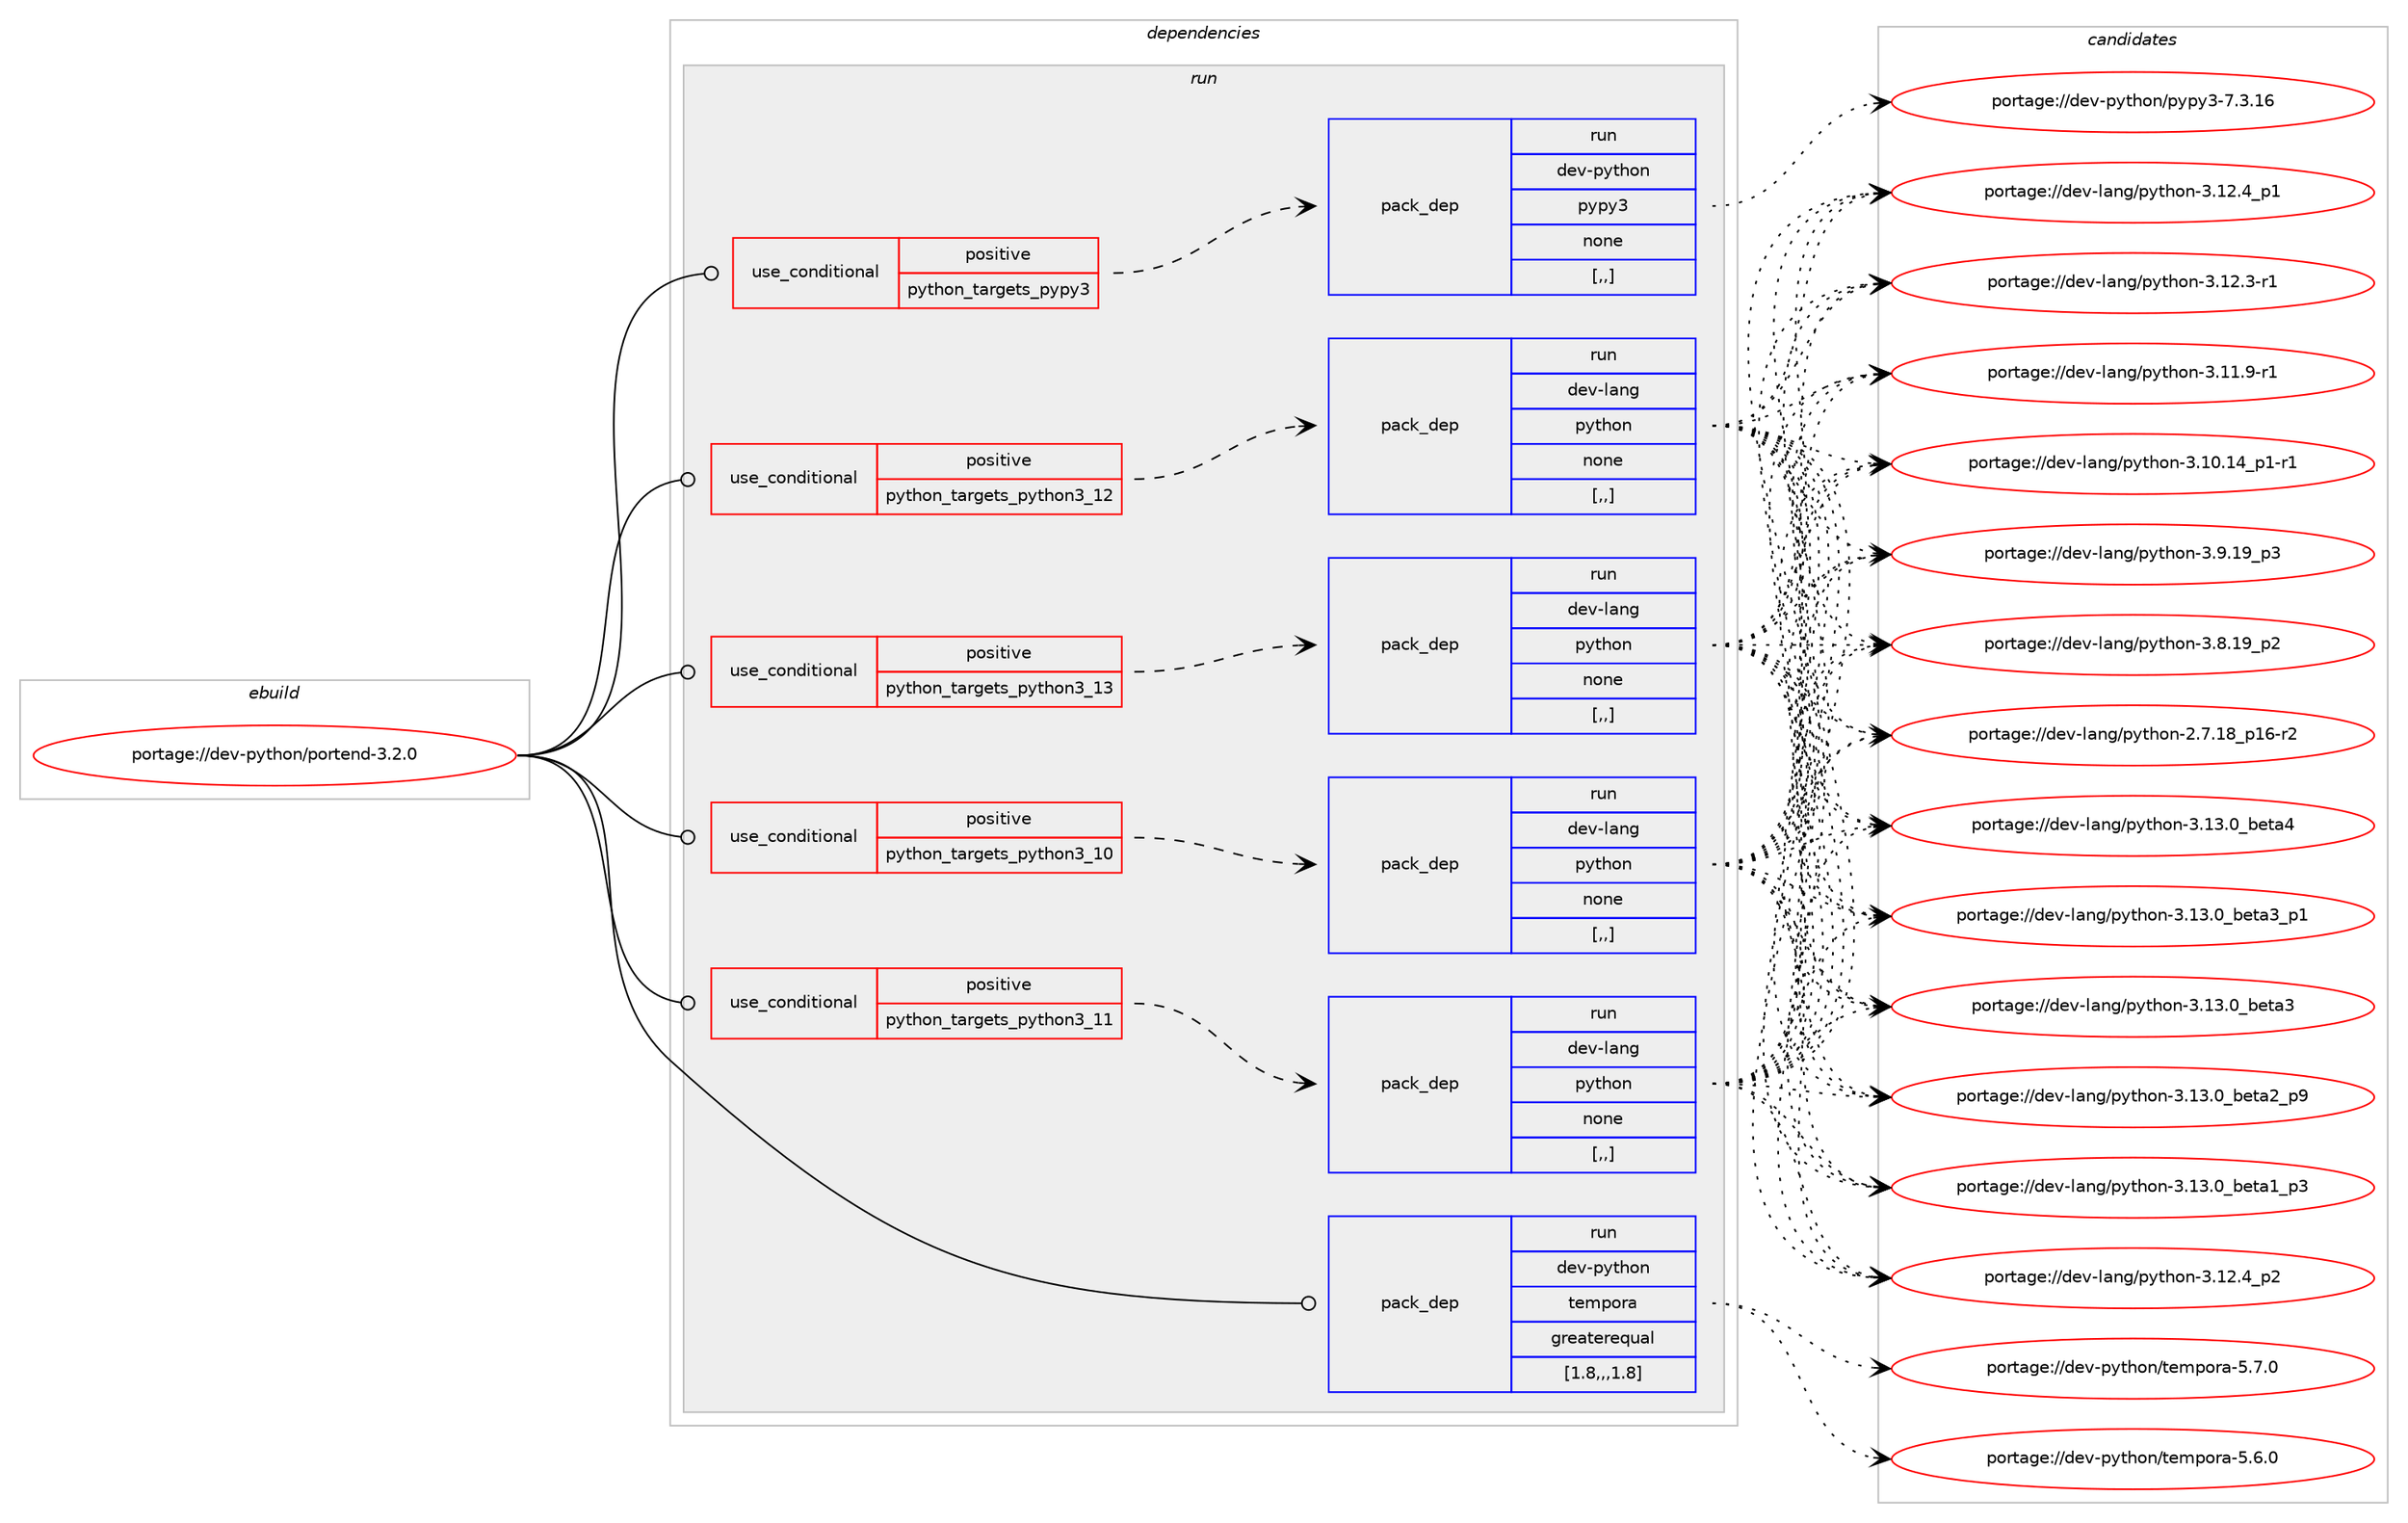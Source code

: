 digraph prolog {

# *************
# Graph options
# *************

newrank=true;
concentrate=true;
compound=true;
graph [rankdir=LR,fontname=Helvetica,fontsize=10,ranksep=1.5];#, ranksep=2.5, nodesep=0.2];
edge  [arrowhead=vee];
node  [fontname=Helvetica,fontsize=10];

# **********
# The ebuild
# **********

subgraph cluster_leftcol {
color=gray;
label=<<i>ebuild</i>>;
id [label="portage://dev-python/portend-3.2.0", color=red, width=4, href="../dev-python/portend-3.2.0.svg"];
}

# ****************
# The dependencies
# ****************

subgraph cluster_midcol {
color=gray;
label=<<i>dependencies</i>>;
subgraph cluster_compile {
fillcolor="#eeeeee";
style=filled;
label=<<i>compile</i>>;
}
subgraph cluster_compileandrun {
fillcolor="#eeeeee";
style=filled;
label=<<i>compile and run</i>>;
}
subgraph cluster_run {
fillcolor="#eeeeee";
style=filled;
label=<<i>run</i>>;
subgraph cond36308 {
dependency155302 [label=<<TABLE BORDER="0" CELLBORDER="1" CELLSPACING="0" CELLPADDING="4"><TR><TD ROWSPAN="3" CELLPADDING="10">use_conditional</TD></TR><TR><TD>positive</TD></TR><TR><TD>python_targets_pypy3</TD></TR></TABLE>>, shape=none, color=red];
subgraph pack117743 {
dependency155303 [label=<<TABLE BORDER="0" CELLBORDER="1" CELLSPACING="0" CELLPADDING="4" WIDTH="220"><TR><TD ROWSPAN="6" CELLPADDING="30">pack_dep</TD></TR><TR><TD WIDTH="110">run</TD></TR><TR><TD>dev-python</TD></TR><TR><TD>pypy3</TD></TR><TR><TD>none</TD></TR><TR><TD>[,,]</TD></TR></TABLE>>, shape=none, color=blue];
}
dependency155302:e -> dependency155303:w [weight=20,style="dashed",arrowhead="vee"];
}
id:e -> dependency155302:w [weight=20,style="solid",arrowhead="odot"];
subgraph cond36309 {
dependency155304 [label=<<TABLE BORDER="0" CELLBORDER="1" CELLSPACING="0" CELLPADDING="4"><TR><TD ROWSPAN="3" CELLPADDING="10">use_conditional</TD></TR><TR><TD>positive</TD></TR><TR><TD>python_targets_python3_10</TD></TR></TABLE>>, shape=none, color=red];
subgraph pack117744 {
dependency155305 [label=<<TABLE BORDER="0" CELLBORDER="1" CELLSPACING="0" CELLPADDING="4" WIDTH="220"><TR><TD ROWSPAN="6" CELLPADDING="30">pack_dep</TD></TR><TR><TD WIDTH="110">run</TD></TR><TR><TD>dev-lang</TD></TR><TR><TD>python</TD></TR><TR><TD>none</TD></TR><TR><TD>[,,]</TD></TR></TABLE>>, shape=none, color=blue];
}
dependency155304:e -> dependency155305:w [weight=20,style="dashed",arrowhead="vee"];
}
id:e -> dependency155304:w [weight=20,style="solid",arrowhead="odot"];
subgraph cond36310 {
dependency155306 [label=<<TABLE BORDER="0" CELLBORDER="1" CELLSPACING="0" CELLPADDING="4"><TR><TD ROWSPAN="3" CELLPADDING="10">use_conditional</TD></TR><TR><TD>positive</TD></TR><TR><TD>python_targets_python3_11</TD></TR></TABLE>>, shape=none, color=red];
subgraph pack117745 {
dependency155307 [label=<<TABLE BORDER="0" CELLBORDER="1" CELLSPACING="0" CELLPADDING="4" WIDTH="220"><TR><TD ROWSPAN="6" CELLPADDING="30">pack_dep</TD></TR><TR><TD WIDTH="110">run</TD></TR><TR><TD>dev-lang</TD></TR><TR><TD>python</TD></TR><TR><TD>none</TD></TR><TR><TD>[,,]</TD></TR></TABLE>>, shape=none, color=blue];
}
dependency155306:e -> dependency155307:w [weight=20,style="dashed",arrowhead="vee"];
}
id:e -> dependency155306:w [weight=20,style="solid",arrowhead="odot"];
subgraph cond36311 {
dependency155308 [label=<<TABLE BORDER="0" CELLBORDER="1" CELLSPACING="0" CELLPADDING="4"><TR><TD ROWSPAN="3" CELLPADDING="10">use_conditional</TD></TR><TR><TD>positive</TD></TR><TR><TD>python_targets_python3_12</TD></TR></TABLE>>, shape=none, color=red];
subgraph pack117746 {
dependency155309 [label=<<TABLE BORDER="0" CELLBORDER="1" CELLSPACING="0" CELLPADDING="4" WIDTH="220"><TR><TD ROWSPAN="6" CELLPADDING="30">pack_dep</TD></TR><TR><TD WIDTH="110">run</TD></TR><TR><TD>dev-lang</TD></TR><TR><TD>python</TD></TR><TR><TD>none</TD></TR><TR><TD>[,,]</TD></TR></TABLE>>, shape=none, color=blue];
}
dependency155308:e -> dependency155309:w [weight=20,style="dashed",arrowhead="vee"];
}
id:e -> dependency155308:w [weight=20,style="solid",arrowhead="odot"];
subgraph cond36312 {
dependency155310 [label=<<TABLE BORDER="0" CELLBORDER="1" CELLSPACING="0" CELLPADDING="4"><TR><TD ROWSPAN="3" CELLPADDING="10">use_conditional</TD></TR><TR><TD>positive</TD></TR><TR><TD>python_targets_python3_13</TD></TR></TABLE>>, shape=none, color=red];
subgraph pack117747 {
dependency155311 [label=<<TABLE BORDER="0" CELLBORDER="1" CELLSPACING="0" CELLPADDING="4" WIDTH="220"><TR><TD ROWSPAN="6" CELLPADDING="30">pack_dep</TD></TR><TR><TD WIDTH="110">run</TD></TR><TR><TD>dev-lang</TD></TR><TR><TD>python</TD></TR><TR><TD>none</TD></TR><TR><TD>[,,]</TD></TR></TABLE>>, shape=none, color=blue];
}
dependency155310:e -> dependency155311:w [weight=20,style="dashed",arrowhead="vee"];
}
id:e -> dependency155310:w [weight=20,style="solid",arrowhead="odot"];
subgraph pack117748 {
dependency155312 [label=<<TABLE BORDER="0" CELLBORDER="1" CELLSPACING="0" CELLPADDING="4" WIDTH="220"><TR><TD ROWSPAN="6" CELLPADDING="30">pack_dep</TD></TR><TR><TD WIDTH="110">run</TD></TR><TR><TD>dev-python</TD></TR><TR><TD>tempora</TD></TR><TR><TD>greaterequal</TD></TR><TR><TD>[1.8,,,1.8]</TD></TR></TABLE>>, shape=none, color=blue];
}
id:e -> dependency155312:w [weight=20,style="solid",arrowhead="odot"];
}
}

# **************
# The candidates
# **************

subgraph cluster_choices {
rank=same;
color=gray;
label=<<i>candidates</i>>;

subgraph choice117743 {
color=black;
nodesep=1;
choice10010111845112121116104111110471121211121215145554651464954 [label="portage://dev-python/pypy3-7.3.16", color=red, width=4,href="../dev-python/pypy3-7.3.16.svg"];
dependency155303:e -> choice10010111845112121116104111110471121211121215145554651464954:w [style=dotted,weight="100"];
}
subgraph choice117744 {
color=black;
nodesep=1;
choice1001011184510897110103471121211161041111104551464951464895981011169752 [label="portage://dev-lang/python-3.13.0_beta4", color=red, width=4,href="../dev-lang/python-3.13.0_beta4.svg"];
choice10010111845108971101034711212111610411111045514649514648959810111697519511249 [label="portage://dev-lang/python-3.13.0_beta3_p1", color=red, width=4,href="../dev-lang/python-3.13.0_beta3_p1.svg"];
choice1001011184510897110103471121211161041111104551464951464895981011169751 [label="portage://dev-lang/python-3.13.0_beta3", color=red, width=4,href="../dev-lang/python-3.13.0_beta3.svg"];
choice10010111845108971101034711212111610411111045514649514648959810111697509511257 [label="portage://dev-lang/python-3.13.0_beta2_p9", color=red, width=4,href="../dev-lang/python-3.13.0_beta2_p9.svg"];
choice10010111845108971101034711212111610411111045514649514648959810111697499511251 [label="portage://dev-lang/python-3.13.0_beta1_p3", color=red, width=4,href="../dev-lang/python-3.13.0_beta1_p3.svg"];
choice100101118451089711010347112121116104111110455146495046529511250 [label="portage://dev-lang/python-3.12.4_p2", color=red, width=4,href="../dev-lang/python-3.12.4_p2.svg"];
choice100101118451089711010347112121116104111110455146495046529511249 [label="portage://dev-lang/python-3.12.4_p1", color=red, width=4,href="../dev-lang/python-3.12.4_p1.svg"];
choice100101118451089711010347112121116104111110455146495046514511449 [label="portage://dev-lang/python-3.12.3-r1", color=red, width=4,href="../dev-lang/python-3.12.3-r1.svg"];
choice100101118451089711010347112121116104111110455146494946574511449 [label="portage://dev-lang/python-3.11.9-r1", color=red, width=4,href="../dev-lang/python-3.11.9-r1.svg"];
choice100101118451089711010347112121116104111110455146494846495295112494511449 [label="portage://dev-lang/python-3.10.14_p1-r1", color=red, width=4,href="../dev-lang/python-3.10.14_p1-r1.svg"];
choice100101118451089711010347112121116104111110455146574649579511251 [label="portage://dev-lang/python-3.9.19_p3", color=red, width=4,href="../dev-lang/python-3.9.19_p3.svg"];
choice100101118451089711010347112121116104111110455146564649579511250 [label="portage://dev-lang/python-3.8.19_p2", color=red, width=4,href="../dev-lang/python-3.8.19_p2.svg"];
choice100101118451089711010347112121116104111110455046554649569511249544511450 [label="portage://dev-lang/python-2.7.18_p16-r2", color=red, width=4,href="../dev-lang/python-2.7.18_p16-r2.svg"];
dependency155305:e -> choice1001011184510897110103471121211161041111104551464951464895981011169752:w [style=dotted,weight="100"];
dependency155305:e -> choice10010111845108971101034711212111610411111045514649514648959810111697519511249:w [style=dotted,weight="100"];
dependency155305:e -> choice1001011184510897110103471121211161041111104551464951464895981011169751:w [style=dotted,weight="100"];
dependency155305:e -> choice10010111845108971101034711212111610411111045514649514648959810111697509511257:w [style=dotted,weight="100"];
dependency155305:e -> choice10010111845108971101034711212111610411111045514649514648959810111697499511251:w [style=dotted,weight="100"];
dependency155305:e -> choice100101118451089711010347112121116104111110455146495046529511250:w [style=dotted,weight="100"];
dependency155305:e -> choice100101118451089711010347112121116104111110455146495046529511249:w [style=dotted,weight="100"];
dependency155305:e -> choice100101118451089711010347112121116104111110455146495046514511449:w [style=dotted,weight="100"];
dependency155305:e -> choice100101118451089711010347112121116104111110455146494946574511449:w [style=dotted,weight="100"];
dependency155305:e -> choice100101118451089711010347112121116104111110455146494846495295112494511449:w [style=dotted,weight="100"];
dependency155305:e -> choice100101118451089711010347112121116104111110455146574649579511251:w [style=dotted,weight="100"];
dependency155305:e -> choice100101118451089711010347112121116104111110455146564649579511250:w [style=dotted,weight="100"];
dependency155305:e -> choice100101118451089711010347112121116104111110455046554649569511249544511450:w [style=dotted,weight="100"];
}
subgraph choice117745 {
color=black;
nodesep=1;
choice1001011184510897110103471121211161041111104551464951464895981011169752 [label="portage://dev-lang/python-3.13.0_beta4", color=red, width=4,href="../dev-lang/python-3.13.0_beta4.svg"];
choice10010111845108971101034711212111610411111045514649514648959810111697519511249 [label="portage://dev-lang/python-3.13.0_beta3_p1", color=red, width=4,href="../dev-lang/python-3.13.0_beta3_p1.svg"];
choice1001011184510897110103471121211161041111104551464951464895981011169751 [label="portage://dev-lang/python-3.13.0_beta3", color=red, width=4,href="../dev-lang/python-3.13.0_beta3.svg"];
choice10010111845108971101034711212111610411111045514649514648959810111697509511257 [label="portage://dev-lang/python-3.13.0_beta2_p9", color=red, width=4,href="../dev-lang/python-3.13.0_beta2_p9.svg"];
choice10010111845108971101034711212111610411111045514649514648959810111697499511251 [label="portage://dev-lang/python-3.13.0_beta1_p3", color=red, width=4,href="../dev-lang/python-3.13.0_beta1_p3.svg"];
choice100101118451089711010347112121116104111110455146495046529511250 [label="portage://dev-lang/python-3.12.4_p2", color=red, width=4,href="../dev-lang/python-3.12.4_p2.svg"];
choice100101118451089711010347112121116104111110455146495046529511249 [label="portage://dev-lang/python-3.12.4_p1", color=red, width=4,href="../dev-lang/python-3.12.4_p1.svg"];
choice100101118451089711010347112121116104111110455146495046514511449 [label="portage://dev-lang/python-3.12.3-r1", color=red, width=4,href="../dev-lang/python-3.12.3-r1.svg"];
choice100101118451089711010347112121116104111110455146494946574511449 [label="portage://dev-lang/python-3.11.9-r1", color=red, width=4,href="../dev-lang/python-3.11.9-r1.svg"];
choice100101118451089711010347112121116104111110455146494846495295112494511449 [label="portage://dev-lang/python-3.10.14_p1-r1", color=red, width=4,href="../dev-lang/python-3.10.14_p1-r1.svg"];
choice100101118451089711010347112121116104111110455146574649579511251 [label="portage://dev-lang/python-3.9.19_p3", color=red, width=4,href="../dev-lang/python-3.9.19_p3.svg"];
choice100101118451089711010347112121116104111110455146564649579511250 [label="portage://dev-lang/python-3.8.19_p2", color=red, width=4,href="../dev-lang/python-3.8.19_p2.svg"];
choice100101118451089711010347112121116104111110455046554649569511249544511450 [label="portage://dev-lang/python-2.7.18_p16-r2", color=red, width=4,href="../dev-lang/python-2.7.18_p16-r2.svg"];
dependency155307:e -> choice1001011184510897110103471121211161041111104551464951464895981011169752:w [style=dotted,weight="100"];
dependency155307:e -> choice10010111845108971101034711212111610411111045514649514648959810111697519511249:w [style=dotted,weight="100"];
dependency155307:e -> choice1001011184510897110103471121211161041111104551464951464895981011169751:w [style=dotted,weight="100"];
dependency155307:e -> choice10010111845108971101034711212111610411111045514649514648959810111697509511257:w [style=dotted,weight="100"];
dependency155307:e -> choice10010111845108971101034711212111610411111045514649514648959810111697499511251:w [style=dotted,weight="100"];
dependency155307:e -> choice100101118451089711010347112121116104111110455146495046529511250:w [style=dotted,weight="100"];
dependency155307:e -> choice100101118451089711010347112121116104111110455146495046529511249:w [style=dotted,weight="100"];
dependency155307:e -> choice100101118451089711010347112121116104111110455146495046514511449:w [style=dotted,weight="100"];
dependency155307:e -> choice100101118451089711010347112121116104111110455146494946574511449:w [style=dotted,weight="100"];
dependency155307:e -> choice100101118451089711010347112121116104111110455146494846495295112494511449:w [style=dotted,weight="100"];
dependency155307:e -> choice100101118451089711010347112121116104111110455146574649579511251:w [style=dotted,weight="100"];
dependency155307:e -> choice100101118451089711010347112121116104111110455146564649579511250:w [style=dotted,weight="100"];
dependency155307:e -> choice100101118451089711010347112121116104111110455046554649569511249544511450:w [style=dotted,weight="100"];
}
subgraph choice117746 {
color=black;
nodesep=1;
choice1001011184510897110103471121211161041111104551464951464895981011169752 [label="portage://dev-lang/python-3.13.0_beta4", color=red, width=4,href="../dev-lang/python-3.13.0_beta4.svg"];
choice10010111845108971101034711212111610411111045514649514648959810111697519511249 [label="portage://dev-lang/python-3.13.0_beta3_p1", color=red, width=4,href="../dev-lang/python-3.13.0_beta3_p1.svg"];
choice1001011184510897110103471121211161041111104551464951464895981011169751 [label="portage://dev-lang/python-3.13.0_beta3", color=red, width=4,href="../dev-lang/python-3.13.0_beta3.svg"];
choice10010111845108971101034711212111610411111045514649514648959810111697509511257 [label="portage://dev-lang/python-3.13.0_beta2_p9", color=red, width=4,href="../dev-lang/python-3.13.0_beta2_p9.svg"];
choice10010111845108971101034711212111610411111045514649514648959810111697499511251 [label="portage://dev-lang/python-3.13.0_beta1_p3", color=red, width=4,href="../dev-lang/python-3.13.0_beta1_p3.svg"];
choice100101118451089711010347112121116104111110455146495046529511250 [label="portage://dev-lang/python-3.12.4_p2", color=red, width=4,href="../dev-lang/python-3.12.4_p2.svg"];
choice100101118451089711010347112121116104111110455146495046529511249 [label="portage://dev-lang/python-3.12.4_p1", color=red, width=4,href="../dev-lang/python-3.12.4_p1.svg"];
choice100101118451089711010347112121116104111110455146495046514511449 [label="portage://dev-lang/python-3.12.3-r1", color=red, width=4,href="../dev-lang/python-3.12.3-r1.svg"];
choice100101118451089711010347112121116104111110455146494946574511449 [label="portage://dev-lang/python-3.11.9-r1", color=red, width=4,href="../dev-lang/python-3.11.9-r1.svg"];
choice100101118451089711010347112121116104111110455146494846495295112494511449 [label="portage://dev-lang/python-3.10.14_p1-r1", color=red, width=4,href="../dev-lang/python-3.10.14_p1-r1.svg"];
choice100101118451089711010347112121116104111110455146574649579511251 [label="portage://dev-lang/python-3.9.19_p3", color=red, width=4,href="../dev-lang/python-3.9.19_p3.svg"];
choice100101118451089711010347112121116104111110455146564649579511250 [label="portage://dev-lang/python-3.8.19_p2", color=red, width=4,href="../dev-lang/python-3.8.19_p2.svg"];
choice100101118451089711010347112121116104111110455046554649569511249544511450 [label="portage://dev-lang/python-2.7.18_p16-r2", color=red, width=4,href="../dev-lang/python-2.7.18_p16-r2.svg"];
dependency155309:e -> choice1001011184510897110103471121211161041111104551464951464895981011169752:w [style=dotted,weight="100"];
dependency155309:e -> choice10010111845108971101034711212111610411111045514649514648959810111697519511249:w [style=dotted,weight="100"];
dependency155309:e -> choice1001011184510897110103471121211161041111104551464951464895981011169751:w [style=dotted,weight="100"];
dependency155309:e -> choice10010111845108971101034711212111610411111045514649514648959810111697509511257:w [style=dotted,weight="100"];
dependency155309:e -> choice10010111845108971101034711212111610411111045514649514648959810111697499511251:w [style=dotted,weight="100"];
dependency155309:e -> choice100101118451089711010347112121116104111110455146495046529511250:w [style=dotted,weight="100"];
dependency155309:e -> choice100101118451089711010347112121116104111110455146495046529511249:w [style=dotted,weight="100"];
dependency155309:e -> choice100101118451089711010347112121116104111110455146495046514511449:w [style=dotted,weight="100"];
dependency155309:e -> choice100101118451089711010347112121116104111110455146494946574511449:w [style=dotted,weight="100"];
dependency155309:e -> choice100101118451089711010347112121116104111110455146494846495295112494511449:w [style=dotted,weight="100"];
dependency155309:e -> choice100101118451089711010347112121116104111110455146574649579511251:w [style=dotted,weight="100"];
dependency155309:e -> choice100101118451089711010347112121116104111110455146564649579511250:w [style=dotted,weight="100"];
dependency155309:e -> choice100101118451089711010347112121116104111110455046554649569511249544511450:w [style=dotted,weight="100"];
}
subgraph choice117747 {
color=black;
nodesep=1;
choice1001011184510897110103471121211161041111104551464951464895981011169752 [label="portage://dev-lang/python-3.13.0_beta4", color=red, width=4,href="../dev-lang/python-3.13.0_beta4.svg"];
choice10010111845108971101034711212111610411111045514649514648959810111697519511249 [label="portage://dev-lang/python-3.13.0_beta3_p1", color=red, width=4,href="../dev-lang/python-3.13.0_beta3_p1.svg"];
choice1001011184510897110103471121211161041111104551464951464895981011169751 [label="portage://dev-lang/python-3.13.0_beta3", color=red, width=4,href="../dev-lang/python-3.13.0_beta3.svg"];
choice10010111845108971101034711212111610411111045514649514648959810111697509511257 [label="portage://dev-lang/python-3.13.0_beta2_p9", color=red, width=4,href="../dev-lang/python-3.13.0_beta2_p9.svg"];
choice10010111845108971101034711212111610411111045514649514648959810111697499511251 [label="portage://dev-lang/python-3.13.0_beta1_p3", color=red, width=4,href="../dev-lang/python-3.13.0_beta1_p3.svg"];
choice100101118451089711010347112121116104111110455146495046529511250 [label="portage://dev-lang/python-3.12.4_p2", color=red, width=4,href="../dev-lang/python-3.12.4_p2.svg"];
choice100101118451089711010347112121116104111110455146495046529511249 [label="portage://dev-lang/python-3.12.4_p1", color=red, width=4,href="../dev-lang/python-3.12.4_p1.svg"];
choice100101118451089711010347112121116104111110455146495046514511449 [label="portage://dev-lang/python-3.12.3-r1", color=red, width=4,href="../dev-lang/python-3.12.3-r1.svg"];
choice100101118451089711010347112121116104111110455146494946574511449 [label="portage://dev-lang/python-3.11.9-r1", color=red, width=4,href="../dev-lang/python-3.11.9-r1.svg"];
choice100101118451089711010347112121116104111110455146494846495295112494511449 [label="portage://dev-lang/python-3.10.14_p1-r1", color=red, width=4,href="../dev-lang/python-3.10.14_p1-r1.svg"];
choice100101118451089711010347112121116104111110455146574649579511251 [label="portage://dev-lang/python-3.9.19_p3", color=red, width=4,href="../dev-lang/python-3.9.19_p3.svg"];
choice100101118451089711010347112121116104111110455146564649579511250 [label="portage://dev-lang/python-3.8.19_p2", color=red, width=4,href="../dev-lang/python-3.8.19_p2.svg"];
choice100101118451089711010347112121116104111110455046554649569511249544511450 [label="portage://dev-lang/python-2.7.18_p16-r2", color=red, width=4,href="../dev-lang/python-2.7.18_p16-r2.svg"];
dependency155311:e -> choice1001011184510897110103471121211161041111104551464951464895981011169752:w [style=dotted,weight="100"];
dependency155311:e -> choice10010111845108971101034711212111610411111045514649514648959810111697519511249:w [style=dotted,weight="100"];
dependency155311:e -> choice1001011184510897110103471121211161041111104551464951464895981011169751:w [style=dotted,weight="100"];
dependency155311:e -> choice10010111845108971101034711212111610411111045514649514648959810111697509511257:w [style=dotted,weight="100"];
dependency155311:e -> choice10010111845108971101034711212111610411111045514649514648959810111697499511251:w [style=dotted,weight="100"];
dependency155311:e -> choice100101118451089711010347112121116104111110455146495046529511250:w [style=dotted,weight="100"];
dependency155311:e -> choice100101118451089711010347112121116104111110455146495046529511249:w [style=dotted,weight="100"];
dependency155311:e -> choice100101118451089711010347112121116104111110455146495046514511449:w [style=dotted,weight="100"];
dependency155311:e -> choice100101118451089711010347112121116104111110455146494946574511449:w [style=dotted,weight="100"];
dependency155311:e -> choice100101118451089711010347112121116104111110455146494846495295112494511449:w [style=dotted,weight="100"];
dependency155311:e -> choice100101118451089711010347112121116104111110455146574649579511251:w [style=dotted,weight="100"];
dependency155311:e -> choice100101118451089711010347112121116104111110455146564649579511250:w [style=dotted,weight="100"];
dependency155311:e -> choice100101118451089711010347112121116104111110455046554649569511249544511450:w [style=dotted,weight="100"];
}
subgraph choice117748 {
color=black;
nodesep=1;
choice100101118451121211161041111104711610110911211111497455346554648 [label="portage://dev-python/tempora-5.7.0", color=red, width=4,href="../dev-python/tempora-5.7.0.svg"];
choice100101118451121211161041111104711610110911211111497455346544648 [label="portage://dev-python/tempora-5.6.0", color=red, width=4,href="../dev-python/tempora-5.6.0.svg"];
dependency155312:e -> choice100101118451121211161041111104711610110911211111497455346554648:w [style=dotted,weight="100"];
dependency155312:e -> choice100101118451121211161041111104711610110911211111497455346544648:w [style=dotted,weight="100"];
}
}

}
